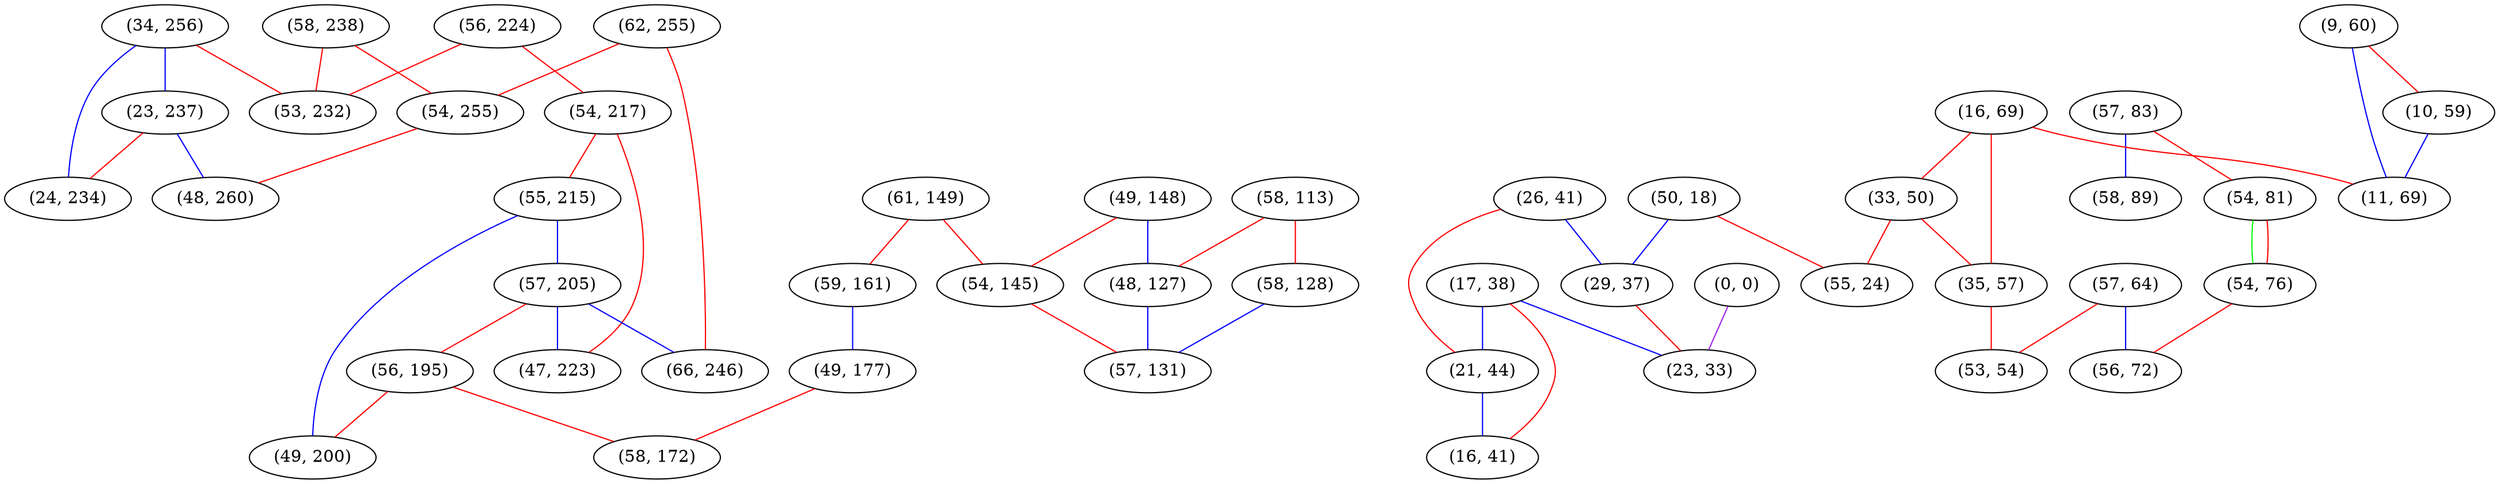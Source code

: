graph "" {
"(58, 238)";
"(17, 38)";
"(57, 83)";
"(61, 149)";
"(34, 256)";
"(57, 64)";
"(59, 161)";
"(62, 255)";
"(49, 148)";
"(50, 18)";
"(56, 224)";
"(16, 69)";
"(54, 81)";
"(26, 41)";
"(29, 37)";
"(33, 50)";
"(58, 113)";
"(0, 0)";
"(49, 177)";
"(54, 217)";
"(35, 57)";
"(54, 76)";
"(55, 215)";
"(9, 60)";
"(57, 205)";
"(56, 195)";
"(10, 59)";
"(21, 44)";
"(23, 237)";
"(54, 255)";
"(24, 234)";
"(49, 200)";
"(56, 72)";
"(48, 127)";
"(11, 69)";
"(53, 54)";
"(58, 128)";
"(54, 145)";
"(48, 260)";
"(47, 223)";
"(53, 232)";
"(16, 41)";
"(66, 246)";
"(23, 33)";
"(57, 131)";
"(55, 24)";
"(58, 172)";
"(58, 89)";
"(58, 238)" -- "(54, 255)"  [color=red, key=0, weight=1];
"(58, 238)" -- "(53, 232)"  [color=red, key=0, weight=1];
"(17, 38)" -- "(16, 41)"  [color=red, key=0, weight=1];
"(17, 38)" -- "(21, 44)"  [color=blue, key=0, weight=3];
"(17, 38)" -- "(23, 33)"  [color=blue, key=0, weight=3];
"(57, 83)" -- "(54, 81)"  [color=red, key=0, weight=1];
"(57, 83)" -- "(58, 89)"  [color=blue, key=0, weight=3];
"(61, 149)" -- "(54, 145)"  [color=red, key=0, weight=1];
"(61, 149)" -- "(59, 161)"  [color=red, key=0, weight=1];
"(34, 256)" -- "(23, 237)"  [color=blue, key=0, weight=3];
"(34, 256)" -- "(24, 234)"  [color=blue, key=0, weight=3];
"(34, 256)" -- "(53, 232)"  [color=red, key=0, weight=1];
"(57, 64)" -- "(53, 54)"  [color=red, key=0, weight=1];
"(57, 64)" -- "(56, 72)"  [color=blue, key=0, weight=3];
"(59, 161)" -- "(49, 177)"  [color=blue, key=0, weight=3];
"(62, 255)" -- "(66, 246)"  [color=red, key=0, weight=1];
"(62, 255)" -- "(54, 255)"  [color=red, key=0, weight=1];
"(49, 148)" -- "(54, 145)"  [color=red, key=0, weight=1];
"(49, 148)" -- "(48, 127)"  [color=blue, key=0, weight=3];
"(50, 18)" -- "(55, 24)"  [color=red, key=0, weight=1];
"(50, 18)" -- "(29, 37)"  [color=blue, key=0, weight=3];
"(56, 224)" -- "(54, 217)"  [color=red, key=0, weight=1];
"(56, 224)" -- "(53, 232)"  [color=red, key=0, weight=1];
"(16, 69)" -- "(33, 50)"  [color=red, key=0, weight=1];
"(16, 69)" -- "(35, 57)"  [color=red, key=0, weight=1];
"(16, 69)" -- "(11, 69)"  [color=red, key=0, weight=1];
"(54, 81)" -- "(54, 76)"  [color=green, key=0, weight=2];
"(54, 81)" -- "(54, 76)"  [color=red, key=1, weight=1];
"(26, 41)" -- "(21, 44)"  [color=red, key=0, weight=1];
"(26, 41)" -- "(29, 37)"  [color=blue, key=0, weight=3];
"(29, 37)" -- "(23, 33)"  [color=red, key=0, weight=1];
"(33, 50)" -- "(55, 24)"  [color=red, key=0, weight=1];
"(33, 50)" -- "(35, 57)"  [color=red, key=0, weight=1];
"(58, 113)" -- "(58, 128)"  [color=red, key=0, weight=1];
"(58, 113)" -- "(48, 127)"  [color=red, key=0, weight=1];
"(0, 0)" -- "(23, 33)"  [color=purple, key=0, weight=4];
"(49, 177)" -- "(58, 172)"  [color=red, key=0, weight=1];
"(54, 217)" -- "(47, 223)"  [color=red, key=0, weight=1];
"(54, 217)" -- "(55, 215)"  [color=red, key=0, weight=1];
"(35, 57)" -- "(53, 54)"  [color=red, key=0, weight=1];
"(54, 76)" -- "(56, 72)"  [color=red, key=0, weight=1];
"(55, 215)" -- "(57, 205)"  [color=blue, key=0, weight=3];
"(55, 215)" -- "(49, 200)"  [color=blue, key=0, weight=3];
"(9, 60)" -- "(10, 59)"  [color=red, key=0, weight=1];
"(9, 60)" -- "(11, 69)"  [color=blue, key=0, weight=3];
"(57, 205)" -- "(56, 195)"  [color=red, key=0, weight=1];
"(57, 205)" -- "(66, 246)"  [color=blue, key=0, weight=3];
"(57, 205)" -- "(47, 223)"  [color=blue, key=0, weight=3];
"(56, 195)" -- "(49, 200)"  [color=red, key=0, weight=1];
"(56, 195)" -- "(58, 172)"  [color=red, key=0, weight=1];
"(10, 59)" -- "(11, 69)"  [color=blue, key=0, weight=3];
"(21, 44)" -- "(16, 41)"  [color=blue, key=0, weight=3];
"(23, 237)" -- "(24, 234)"  [color=red, key=0, weight=1];
"(23, 237)" -- "(48, 260)"  [color=blue, key=0, weight=3];
"(54, 255)" -- "(48, 260)"  [color=red, key=0, weight=1];
"(48, 127)" -- "(57, 131)"  [color=blue, key=0, weight=3];
"(58, 128)" -- "(57, 131)"  [color=blue, key=0, weight=3];
"(54, 145)" -- "(57, 131)"  [color=red, key=0, weight=1];
}
